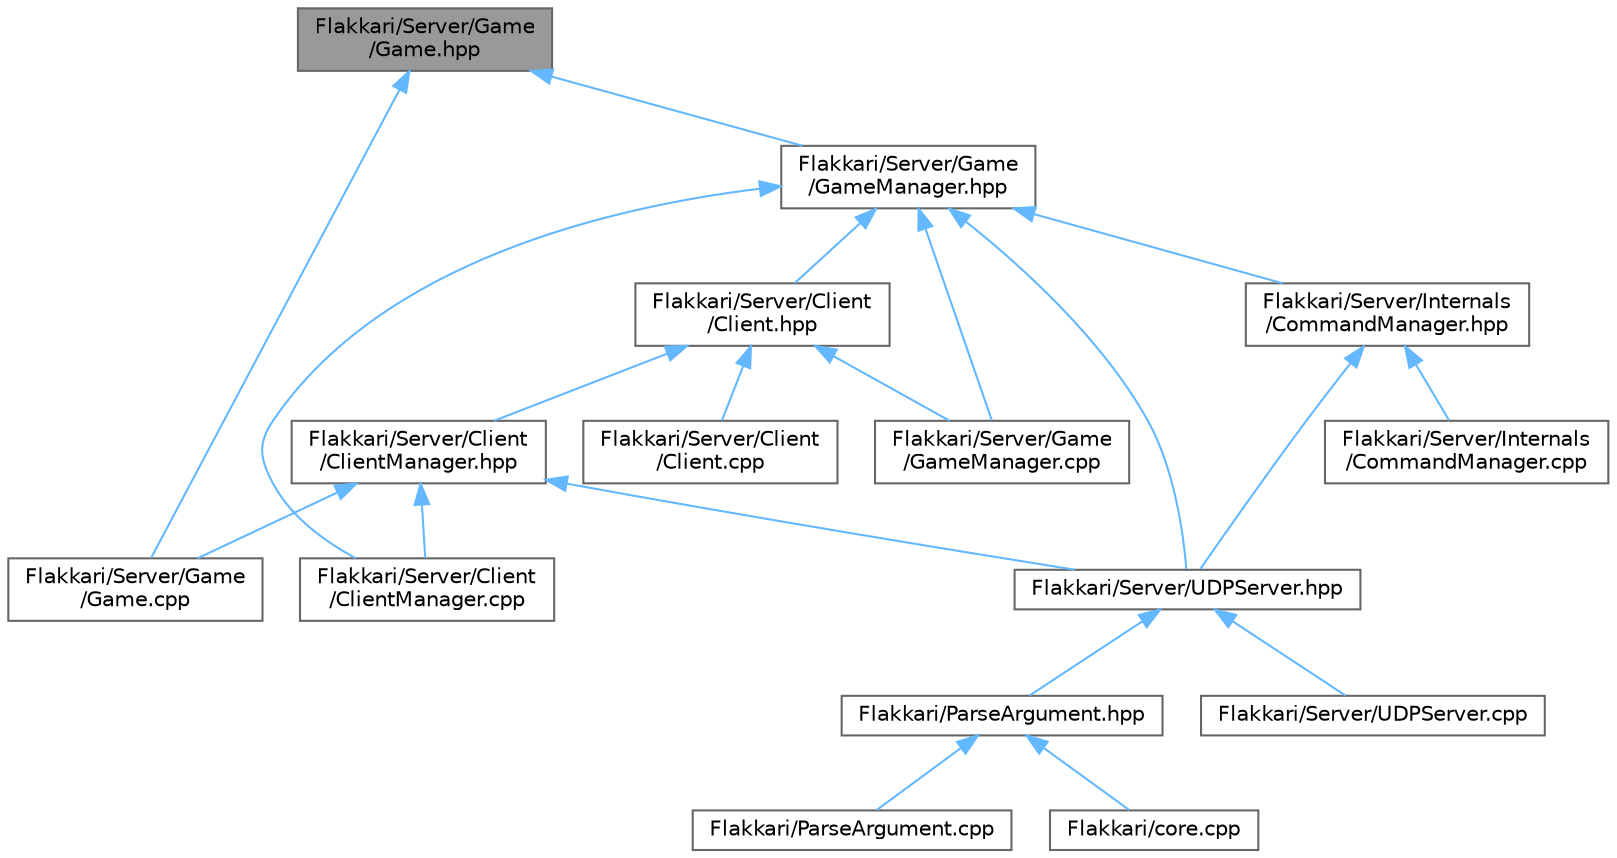 digraph "Flakkari/Server/Game/Game.hpp"
{
 // LATEX_PDF_SIZE
  bgcolor="transparent";
  edge [fontname=Helvetica,fontsize=10,labelfontname=Helvetica,labelfontsize=10];
  node [fontname=Helvetica,fontsize=10,shape=box,height=0.2,width=0.4];
  Node1 [id="Node000001",label="Flakkari/Server/Game\l/Game.hpp",height=0.2,width=0.4,color="gray40", fillcolor="grey60", style="filled", fontcolor="black",tooltip=" "];
  Node1 -> Node2 [id="edge1_Node000001_Node000002",dir="back",color="steelblue1",style="solid",tooltip=" "];
  Node2 [id="Node000002",label="Flakkari/Server/Game\l/Game.cpp",height=0.2,width=0.4,color="grey40", fillcolor="white", style="filled",URL="$d0/dc4/Game_8cpp.html",tooltip=" "];
  Node1 -> Node3 [id="edge2_Node000001_Node000003",dir="back",color="steelblue1",style="solid",tooltip=" "];
  Node3 [id="Node000003",label="Flakkari/Server/Game\l/GameManager.hpp",height=0.2,width=0.4,color="grey40", fillcolor="white", style="filled",URL="$d6/d27/GameManager_8hpp.html",tooltip=" "];
  Node3 -> Node4 [id="edge3_Node000003_Node000004",dir="back",color="steelblue1",style="solid",tooltip=" "];
  Node4 [id="Node000004",label="Flakkari/Server/Client\l/Client.hpp",height=0.2,width=0.4,color="grey40", fillcolor="white", style="filled",URL="$d3/d8e/Client_8hpp.html",tooltip=" "];
  Node4 -> Node5 [id="edge4_Node000004_Node000005",dir="back",color="steelblue1",style="solid",tooltip=" "];
  Node5 [id="Node000005",label="Flakkari/Server/Client\l/Client.cpp",height=0.2,width=0.4,color="grey40", fillcolor="white", style="filled",URL="$dc/d4f/Client_8cpp.html",tooltip=" "];
  Node4 -> Node6 [id="edge5_Node000004_Node000006",dir="back",color="steelblue1",style="solid",tooltip=" "];
  Node6 [id="Node000006",label="Flakkari/Server/Client\l/ClientManager.hpp",height=0.2,width=0.4,color="grey40", fillcolor="white", style="filled",URL="$d8/dff/ClientManager_8hpp.html",tooltip=" "];
  Node6 -> Node7 [id="edge6_Node000006_Node000007",dir="back",color="steelblue1",style="solid",tooltip=" "];
  Node7 [id="Node000007",label="Flakkari/Server/Client\l/ClientManager.cpp",height=0.2,width=0.4,color="grey40", fillcolor="white", style="filled",URL="$d9/d36/ClientManager_8cpp.html",tooltip=" "];
  Node6 -> Node2 [id="edge7_Node000006_Node000002",dir="back",color="steelblue1",style="solid",tooltip=" "];
  Node6 -> Node8 [id="edge8_Node000006_Node000008",dir="back",color="steelblue1",style="solid",tooltip=" "];
  Node8 [id="Node000008",label="Flakkari/Server/UDPServer.hpp",height=0.2,width=0.4,color="grey40", fillcolor="white", style="filled",URL="$d6/de9/UDPServer_8hpp.html",tooltip=" "];
  Node8 -> Node9 [id="edge9_Node000008_Node000009",dir="back",color="steelblue1",style="solid",tooltip=" "];
  Node9 [id="Node000009",label="Flakkari/ParseArgument.hpp",height=0.2,width=0.4,color="grey40", fillcolor="white", style="filled",URL="$d7/d94/ParseArgument_8hpp.html",tooltip=" "];
  Node9 -> Node10 [id="edge10_Node000009_Node000010",dir="back",color="steelblue1",style="solid",tooltip=" "];
  Node10 [id="Node000010",label="Flakkari/ParseArgument.cpp",height=0.2,width=0.4,color="grey40", fillcolor="white", style="filled",URL="$d1/d3f/ParseArgument_8cpp.html",tooltip=" "];
  Node9 -> Node11 [id="edge11_Node000009_Node000011",dir="back",color="steelblue1",style="solid",tooltip=" "];
  Node11 [id="Node000011",label="Flakkari/core.cpp",height=0.2,width=0.4,color="grey40", fillcolor="white", style="filled",URL="$da/de0/core_8cpp.html",tooltip=" "];
  Node8 -> Node12 [id="edge12_Node000008_Node000012",dir="back",color="steelblue1",style="solid",tooltip=" "];
  Node12 [id="Node000012",label="Flakkari/Server/UDPServer.cpp",height=0.2,width=0.4,color="grey40", fillcolor="white", style="filled",URL="$dd/dae/UDPServer_8cpp.html",tooltip=" "];
  Node4 -> Node13 [id="edge13_Node000004_Node000013",dir="back",color="steelblue1",style="solid",tooltip=" "];
  Node13 [id="Node000013",label="Flakkari/Server/Game\l/GameManager.cpp",height=0.2,width=0.4,color="grey40", fillcolor="white", style="filled",URL="$dc/dd7/GameManager_8cpp.html",tooltip=" "];
  Node3 -> Node7 [id="edge14_Node000003_Node000007",dir="back",color="steelblue1",style="solid",tooltip=" "];
  Node3 -> Node13 [id="edge15_Node000003_Node000013",dir="back",color="steelblue1",style="solid",tooltip=" "];
  Node3 -> Node14 [id="edge16_Node000003_Node000014",dir="back",color="steelblue1",style="solid",tooltip=" "];
  Node14 [id="Node000014",label="Flakkari/Server/Internals\l/CommandManager.hpp",height=0.2,width=0.4,color="grey40", fillcolor="white", style="filled",URL="$d9/dae/CommandManager_8hpp.html",tooltip=" "];
  Node14 -> Node15 [id="edge17_Node000014_Node000015",dir="back",color="steelblue1",style="solid",tooltip=" "];
  Node15 [id="Node000015",label="Flakkari/Server/Internals\l/CommandManager.cpp",height=0.2,width=0.4,color="grey40", fillcolor="white", style="filled",URL="$d4/dea/CommandManager_8cpp.html",tooltip=" "];
  Node14 -> Node8 [id="edge18_Node000014_Node000008",dir="back",color="steelblue1",style="solid",tooltip=" "];
  Node3 -> Node8 [id="edge19_Node000003_Node000008",dir="back",color="steelblue1",style="solid",tooltip=" "];
}

